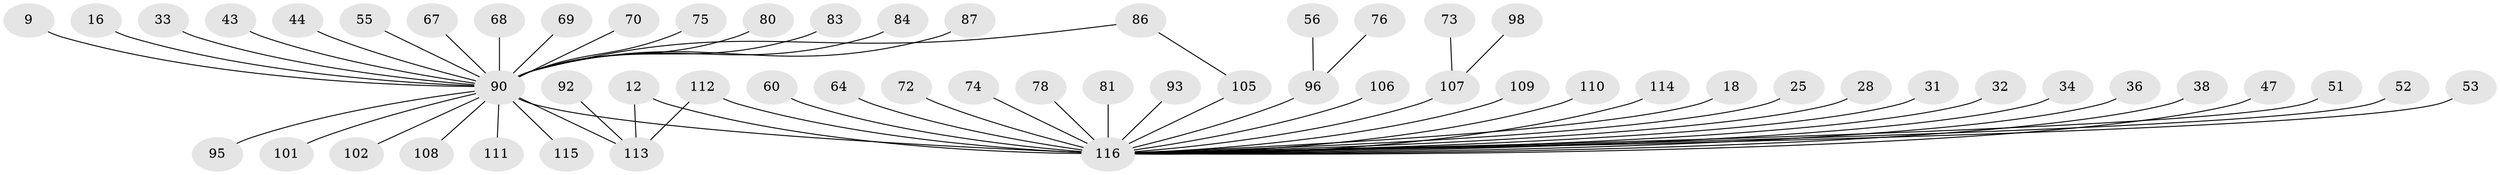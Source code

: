 // original degree distribution, {37: 0.008620689655172414, 11: 0.017241379310344827, 7: 0.017241379310344827, 13: 0.008620689655172414, 5: 0.017241379310344827, 4: 0.05172413793103448, 1: 0.46551724137931033, 6: 0.02586206896551724, 3: 0.11206896551724138, 9: 0.008620689655172414, 2: 0.2672413793103448}
// Generated by graph-tools (version 1.1) at 2025/47/03/09/25 04:47:54]
// undirected, 58 vertices, 60 edges
graph export_dot {
graph [start="1"]
  node [color=gray90,style=filled];
  9;
  12 [super="+11"];
  16;
  18;
  25;
  28;
  31;
  32;
  33 [super="+17"];
  34;
  36;
  38;
  43;
  44;
  47;
  51;
  52;
  53;
  55;
  56;
  60;
  64;
  67;
  68 [super="+49"];
  69;
  70;
  72;
  73;
  74;
  75;
  76;
  78 [super="+39+40"];
  80;
  81;
  83;
  84;
  86 [super="+82"];
  87;
  90 [super="+13+88"];
  92;
  93 [super="+58"];
  95;
  96 [super="+5"];
  98;
  101;
  102 [super="+61"];
  105 [super="+91+71+54"];
  106;
  107 [super="+100+99+41"];
  108 [super="+48"];
  109 [super="+57"];
  110 [super="+85"];
  111;
  112 [super="+77"];
  113 [super="+15+21+63"];
  114;
  115;
  116 [super="+42+104+62"];
  9 -- 90;
  12 -- 116 [weight=2];
  12 -- 113;
  16 -- 90;
  18 -- 116;
  25 -- 116;
  28 -- 116;
  31 -- 116;
  32 -- 116;
  33 -- 90;
  34 -- 116;
  36 -- 116;
  38 -- 116;
  43 -- 90;
  44 -- 90;
  47 -- 116;
  51 -- 116;
  52 -- 116;
  53 -- 116;
  55 -- 90;
  56 -- 96;
  60 -- 116;
  64 -- 116;
  67 -- 90;
  68 -- 90;
  69 -- 90;
  70 -- 90;
  72 -- 116;
  73 -- 107;
  74 -- 116;
  75 -- 90;
  76 -- 96;
  78 -- 116 [weight=2];
  80 -- 90;
  81 -- 116;
  83 -- 90;
  84 -- 90;
  86 -- 105;
  86 -- 90;
  87 -- 90;
  90 -- 116 [weight=18];
  90 -- 95;
  90 -- 101;
  90 -- 102;
  90 -- 108;
  90 -- 111;
  90 -- 113 [weight=3];
  90 -- 115;
  92 -- 113;
  93 -- 116;
  96 -- 116 [weight=3];
  98 -- 107;
  105 -- 116 [weight=2];
  106 -- 116;
  107 -- 116 [weight=6];
  109 -- 116;
  110 -- 116;
  112 -- 113;
  112 -- 116 [weight=2];
  114 -- 116;
}
